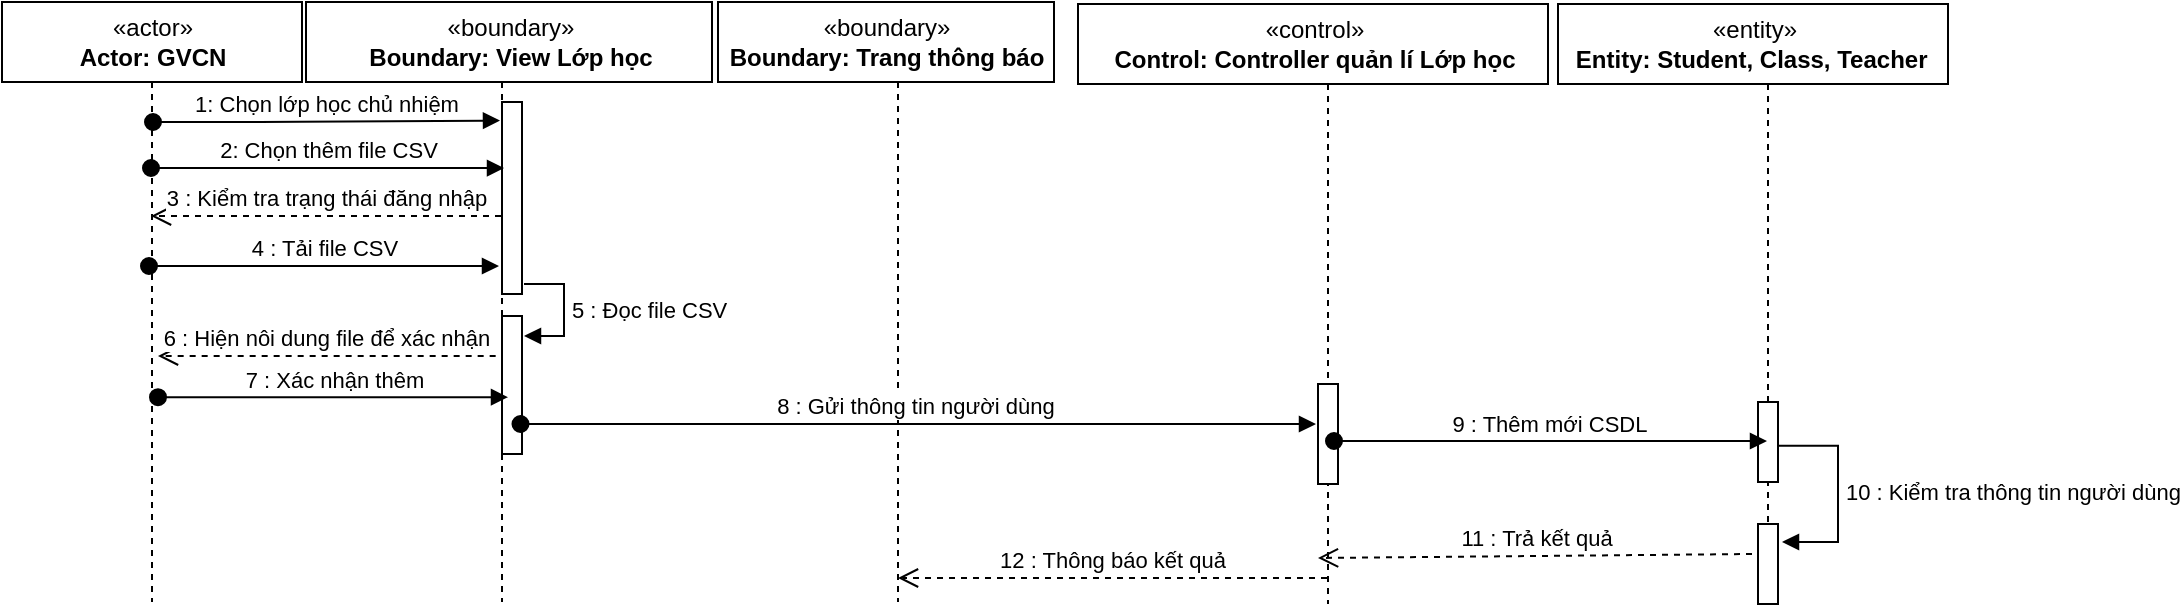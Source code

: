 <mxfile version="14.5.10" type="github">
  <diagram name="Page-1" id="13e1069c-82ec-6db2-03f1-153e76fe0fe0">
    <mxGraphModel dx="786" dy="427" grid="1" gridSize="10" guides="1" tooltips="1" connect="1" arrows="1" fold="1" page="1" pageScale="1" pageWidth="1100" pageHeight="850" background="#ffffff" math="0" shadow="0">
      <root>
        <mxCell id="0" />
        <mxCell id="1" parent="0" />
        <mxCell id="kHQ6_kNxc5rF-60axpAb-1" value=":Object" style="shape=umlLifeline;perimeter=lifelinePerimeter;whiteSpace=wrap;html=1;container=1;collapsible=0;recursiveResize=0;outlineConnect=0;" parent="1" vertex="1">
          <mxGeometry x="27" y="39" width="100" height="300" as="geometry" />
        </mxCell>
        <mxCell id="kHQ6_kNxc5rF-60axpAb-2" value="«actor»&lt;br&gt;&lt;b&gt;Actor: GVCN&lt;br&gt;&lt;/b&gt;" style="html=1;" parent="1" vertex="1">
          <mxGeometry x="2" y="39" width="150" height="40" as="geometry" />
        </mxCell>
        <mxCell id="kHQ6_kNxc5rF-60axpAb-3" value=":Object" style="shape=umlLifeline;perimeter=lifelinePerimeter;whiteSpace=wrap;html=1;container=1;collapsible=0;recursiveResize=0;outlineConnect=0;" parent="1" vertex="1">
          <mxGeometry x="182" y="39" width="140" height="300" as="geometry" />
        </mxCell>
        <mxCell id="kHQ6_kNxc5rF-60axpAb-4" value="«boundary»&lt;br&gt;&lt;b&gt;Boundary: View Lớp học&lt;/b&gt;" style="html=1;" parent="kHQ6_kNxc5rF-60axpAb-3" vertex="1">
          <mxGeometry x="-28" width="203" height="40" as="geometry" />
        </mxCell>
        <mxCell id="kHQ6_kNxc5rF-60axpAb-5" value="" style="html=1;points=[];perimeter=orthogonalPerimeter;" parent="kHQ6_kNxc5rF-60axpAb-3" vertex="1">
          <mxGeometry x="70" y="50" width="10" height="96" as="geometry" />
        </mxCell>
        <mxCell id="kHQ6_kNxc5rF-60axpAb-6" value="" style="html=1;points=[];perimeter=orthogonalPerimeter;" parent="kHQ6_kNxc5rF-60axpAb-3" vertex="1">
          <mxGeometry x="70" y="157" width="10" height="69" as="geometry" />
        </mxCell>
        <mxCell id="kHQ6_kNxc5rF-60axpAb-7" value=":Object" style="shape=umlLifeline;perimeter=lifelinePerimeter;whiteSpace=wrap;html=1;container=1;collapsible=0;recursiveResize=0;outlineConnect=0;" parent="1" vertex="1">
          <mxGeometry x="375" y="39" width="150" height="300" as="geometry" />
        </mxCell>
        <mxCell id="kHQ6_kNxc5rF-60axpAb-8" value="«boundary»&lt;br&gt;&lt;b&gt;Boundary: Trang thông báo&lt;/b&gt;" style="html=1;" parent="kHQ6_kNxc5rF-60axpAb-7" vertex="1">
          <mxGeometry x="-15" width="168" height="40" as="geometry" />
        </mxCell>
        <mxCell id="kHQ6_kNxc5rF-60axpAb-9" value=":Object" style="shape=umlLifeline;perimeter=lifelinePerimeter;whiteSpace=wrap;html=1;container=1;collapsible=0;recursiveResize=0;outlineConnect=0;" parent="1" vertex="1">
          <mxGeometry x="555" y="40" width="220" height="300" as="geometry" />
        </mxCell>
        <mxCell id="kHQ6_kNxc5rF-60axpAb-10" value="«control»&lt;br&gt;&lt;b&gt;Control: Controller quản lí Lớp học&lt;/b&gt;" style="html=1;" parent="kHQ6_kNxc5rF-60axpAb-9" vertex="1">
          <mxGeometry x="-15" width="235" height="40" as="geometry" />
        </mxCell>
        <mxCell id="kHQ6_kNxc5rF-60axpAb-11" value="" style="html=1;points=[];perimeter=orthogonalPerimeter;" parent="kHQ6_kNxc5rF-60axpAb-9" vertex="1">
          <mxGeometry x="105" y="190" width="10" height="50" as="geometry" />
        </mxCell>
        <mxCell id="kHQ6_kNxc5rF-60axpAb-12" value=":Object" style="shape=umlLifeline;perimeter=lifelinePerimeter;whiteSpace=wrap;html=1;container=1;collapsible=0;recursiveResize=0;outlineConnect=0;" parent="1" vertex="1">
          <mxGeometry x="795" y="40" width="180" height="300" as="geometry" />
        </mxCell>
        <mxCell id="kHQ6_kNxc5rF-60axpAb-13" value="«entity»&lt;br&gt;&lt;b&gt;Entity: Student, Class, Teacher&amp;nbsp;&lt;/b&gt;" style="html=1;" parent="kHQ6_kNxc5rF-60axpAb-12" vertex="1">
          <mxGeometry x="-15" width="195" height="40" as="geometry" />
        </mxCell>
        <mxCell id="kHQ6_kNxc5rF-60axpAb-14" value="" style="html=1;points=[];perimeter=orthogonalPerimeter;" parent="kHQ6_kNxc5rF-60axpAb-12" vertex="1">
          <mxGeometry x="85" y="199" width="10" height="40" as="geometry" />
        </mxCell>
        <mxCell id="kHQ6_kNxc5rF-60axpAb-15" value="2: Chọn thêm file CSV" style="html=1;verticalAlign=bottom;startArrow=oval;startFill=1;endArrow=block;startSize=8;entryX=0.1;entryY=0.344;entryDx=0;entryDy=0;entryPerimeter=0;" parent="1" target="kHQ6_kNxc5rF-60axpAb-5" edge="1">
          <mxGeometry width="60" relative="1" as="geometry">
            <mxPoint x="76.5" y="122" as="sourcePoint" />
            <mxPoint x="245.5" y="122" as="targetPoint" />
            <Array as="points">
              <mxPoint x="140" y="122" />
            </Array>
          </mxGeometry>
        </mxCell>
        <mxCell id="kHQ6_kNxc5rF-60axpAb-16" value="8 : Gửi thông tin người dùng&amp;nbsp;" style="html=1;verticalAlign=bottom;startArrow=oval;startFill=1;endArrow=block;startSize=8;exitX=1;exitY=0.65;exitDx=0;exitDy=0;exitPerimeter=0;entryX=-0.1;entryY=0.2;entryDx=0;entryDy=0;entryPerimeter=0;" parent="1" edge="1">
          <mxGeometry width="60" relative="1" as="geometry">
            <mxPoint x="261.25" y="250" as="sourcePoint" />
            <mxPoint x="659.0" y="250.0" as="targetPoint" />
          </mxGeometry>
        </mxCell>
        <mxCell id="kHQ6_kNxc5rF-60axpAb-17" value="9 : Thêm mới CSDL&amp;nbsp;" style="html=1;verticalAlign=bottom;startArrow=oval;startFill=1;endArrow=block;startSize=8;exitX=0.8;exitY=0.39;exitDx=0;exitDy=0;exitPerimeter=0;" parent="1" edge="1">
          <mxGeometry width="60" relative="1" as="geometry">
            <mxPoint x="668" y="258.5" as="sourcePoint" />
            <mxPoint x="884.5" y="258.5" as="targetPoint" />
          </mxGeometry>
        </mxCell>
        <mxCell id="kHQ6_kNxc5rF-60axpAb-18" value="" style="html=1;points=[];perimeter=orthogonalPerimeter;" parent="1" vertex="1">
          <mxGeometry x="880" y="300" width="10" height="40" as="geometry" />
        </mxCell>
        <mxCell id="kHQ6_kNxc5rF-60axpAb-19" value="10 : Kiểm tra thông tin người dùng" style="edgeStyle=orthogonalEdgeStyle;html=1;align=left;spacingLeft=2;endArrow=block;rounded=0;exitX=0.95;exitY=0.547;exitDx=0;exitDy=0;exitPerimeter=0;" parent="1" source="kHQ6_kNxc5rF-60axpAb-14" edge="1">
          <mxGeometry relative="1" as="geometry">
            <mxPoint x="932" y="259" as="sourcePoint" />
            <Array as="points">
              <mxPoint x="920" y="261" />
              <mxPoint x="920" y="309" />
            </Array>
            <mxPoint x="892" y="309" as="targetPoint" />
          </mxGeometry>
        </mxCell>
        <mxCell id="kHQ6_kNxc5rF-60axpAb-20" value="3 : Kiểm tra trạng thái đăng nhập" style="html=1;verticalAlign=bottom;endArrow=open;dashed=1;endSize=8;" parent="1" edge="1">
          <mxGeometry relative="1" as="geometry">
            <mxPoint x="251.5" y="146" as="sourcePoint" />
            <mxPoint x="76.5" y="146" as="targetPoint" />
            <Array as="points">
              <mxPoint x="190" y="146" />
            </Array>
          </mxGeometry>
        </mxCell>
        <mxCell id="kHQ6_kNxc5rF-60axpAb-21" value="4 : Tải file CSV" style="html=1;verticalAlign=bottom;startArrow=oval;startFill=1;endArrow=block;startSize=8;" parent="1" edge="1">
          <mxGeometry width="60" relative="1" as="geometry">
            <mxPoint x="75.5" y="171" as="sourcePoint" />
            <mxPoint x="250.5" y="171" as="targetPoint" />
            <Array as="points">
              <mxPoint x="139" y="171" />
            </Array>
          </mxGeometry>
        </mxCell>
        <mxCell id="kHQ6_kNxc5rF-60axpAb-22" value="5 : Đọc file CSV&amp;nbsp;" style="edgeStyle=orthogonalEdgeStyle;html=1;align=left;spacingLeft=2;endArrow=block;rounded=0;" parent="1" edge="1">
          <mxGeometry relative="1" as="geometry">
            <mxPoint x="263" y="180" as="sourcePoint" />
            <Array as="points">
              <mxPoint x="263" y="180" />
              <mxPoint x="283" y="180" />
              <mxPoint x="283" y="206" />
            </Array>
            <mxPoint x="263" y="206" as="targetPoint" />
          </mxGeometry>
        </mxCell>
        <mxCell id="kHQ6_kNxc5rF-60axpAb-23" value="6 : Hiện nôi dung file để xác nhận" style="html=1;verticalAlign=bottom;endArrow=open;dashed=1;endSize=8;" parent="1" edge="1">
          <mxGeometry relative="1" as="geometry">
            <mxPoint x="248.83" y="216" as="sourcePoint" />
            <mxPoint x="79.997" y="216" as="targetPoint" />
            <Array as="points">
              <mxPoint x="193.33" y="216" />
            </Array>
          </mxGeometry>
        </mxCell>
        <mxCell id="kHQ6_kNxc5rF-60axpAb-24" value="7 : Xác nhận thêm" style="html=1;verticalAlign=bottom;startArrow=oval;startFill=1;endArrow=block;startSize=8;" parent="1" edge="1">
          <mxGeometry width="60" relative="1" as="geometry">
            <mxPoint x="80" y="236.58" as="sourcePoint" />
            <mxPoint x="255.0" y="236.58" as="targetPoint" />
            <Array as="points">
              <mxPoint x="143.5" y="236.58" />
            </Array>
          </mxGeometry>
        </mxCell>
        <mxCell id="kHQ6_kNxc5rF-60axpAb-25" value="11 : Trả kết quả" style="html=1;verticalAlign=bottom;endArrow=open;dashed=1;endSize=8;exitX=-0.3;exitY=0.375;exitDx=0;exitDy=0;exitPerimeter=0;" parent="1" source="kHQ6_kNxc5rF-60axpAb-18" edge="1">
          <mxGeometry relative="1" as="geometry">
            <mxPoint x="844.5" y="317" as="sourcePoint" />
            <mxPoint x="660" y="317" as="targetPoint" />
          </mxGeometry>
        </mxCell>
        <mxCell id="kHQ6_kNxc5rF-60axpAb-26" value="12 : Thông báo kết quả" style="html=1;verticalAlign=bottom;endArrow=open;dashed=1;endSize=8;" parent="1" source="kHQ6_kNxc5rF-60axpAb-9" edge="1">
          <mxGeometry relative="1" as="geometry">
            <mxPoint x="630" y="327" as="sourcePoint" />
            <mxPoint x="450" y="327" as="targetPoint" />
          </mxGeometry>
        </mxCell>
        <mxCell id="kHQ6_kNxc5rF-60axpAb-28" value="1: Chọn lớp học chủ nhiệm" style="html=1;verticalAlign=bottom;startArrow=oval;startFill=1;endArrow=block;startSize=8;entryX=-0.2;entryY=0.09;entryDx=0;entryDy=0;entryPerimeter=0;" parent="1" edge="1">
          <mxGeometry width="60" relative="1" as="geometry">
            <mxPoint x="77.5" y="99" as="sourcePoint" />
            <mxPoint x="251" y="98.3" as="targetPoint" />
            <Array as="points">
              <mxPoint x="141" y="99" />
            </Array>
          </mxGeometry>
        </mxCell>
      </root>
    </mxGraphModel>
  </diagram>
</mxfile>
